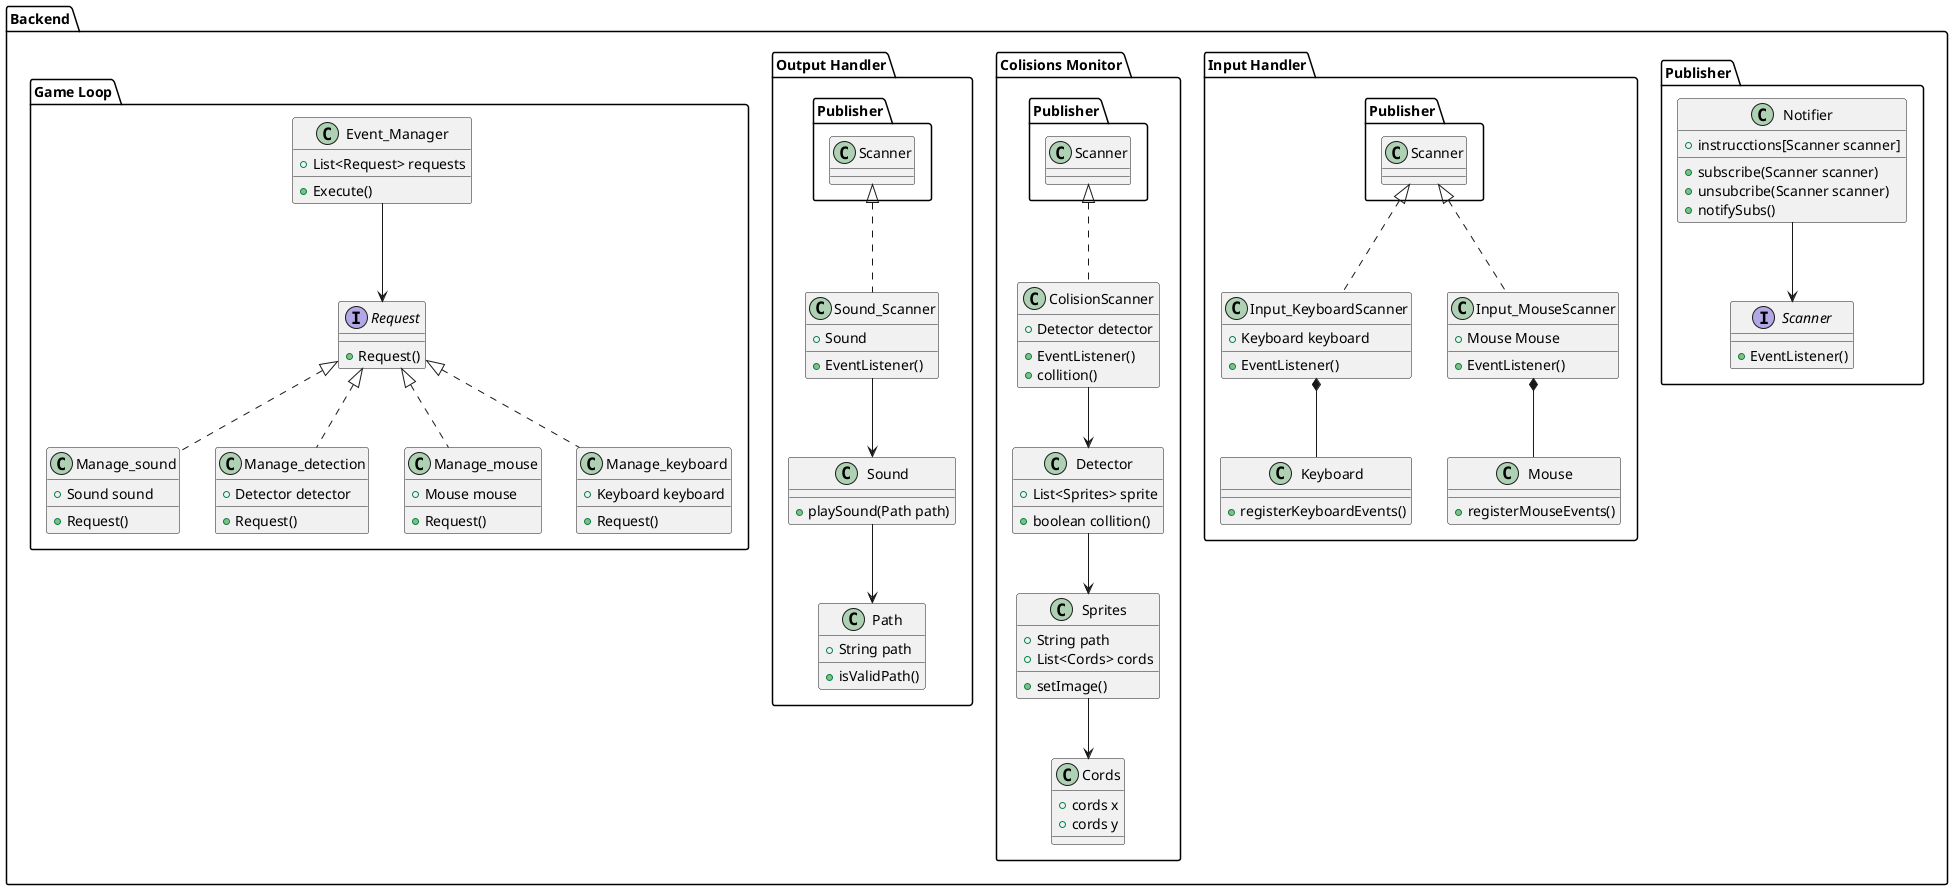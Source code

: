 @startuml
package "Backend" {

    package "Publisher" {
        class Notifier{
            +instrucctions[Scanner scanner]
            +subscribe(Scanner scanner)
            +unsubcribe(Scanner scanner)
            +notifySubs()
        }

        interface Scanner{
            + EventListener()
        }

        Notifier --> Scanner
    }

    package "Input Handler" {
        class Mouse {
            + registerMouseEvents()
        }
        class Keyboard {
            + registerKeyboardEvents()
        }

        class Input_KeyboardScanner{
            +Keyboard keyboard
            +EventListener()
        }

        class Input_MouseScanner{
            +Mouse Mouse
            +EventListener()
        }

        Input_MouseScanner *-- Mouse
        Input_KeyboardScanner *-- Keyboard
        Publisher.Scanner <|.. Input_MouseScanner
        Publisher.Scanner <|.. Input_KeyboardScanner
    }

    package "Colisions Monitor"{
        class ColisionScanner{
            +Detector detector
            +EventListener()
            +collition()
        }

        class Detector{
            + List<Sprites> sprite
            + boolean collition()
        }

        class Sprites{
            + String path
            + List<Cords> cords
            + setImage()
        }

        class Cords{
            + cords x
            + cords y
        }

        ColisionScanner --> Detector 
        Publisher.Scanner <|.. ColisionScanner
        Sprites --> Cords
        Detector --> Sprites
    }

    package "Output Handler" {
        class Sound_Scanner{
            + Sound
            + EventListener()
        }
        class Sound {
            +playSound(Path path)
        }

        class Path {
            + String path
            + isValidPath()
        }
        Sound --> Path
        Sound_Scanner --> Sound
        Publisher.Scanner <|.. Sound_Scanner
    }

    Package "Game Loop"{
        class Event_Manager{
            +List<Request> requests
            +Execute()
        }

        interface Request{
            +Request()
        }

        class Manage_sound{
            +Sound sound
            +Request()
        }

        class Manage_detection{
            +Detector detector
            +Request()
        }

        class Manage_mouse{
            +Mouse mouse
            +Request()
        }

        class Manage_keyboard{
            +Keyboard keyboard
            +Request()
        }
        Request <|.. Manage_detection
        Request <|.. Manage_sound
        Request <|.. Manage_mouse
        Request <|.. Manage_keyboard
        Event_Manager --> Request
    }
}
@enduml


